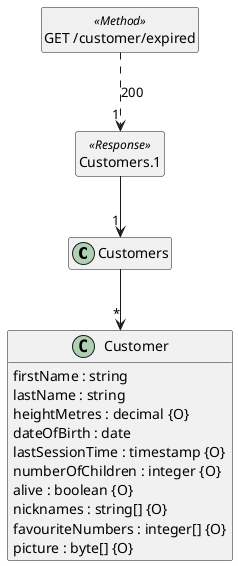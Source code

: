 @startuml
hide <<Method>> circle
hide <<Response>> circle
hide <<Parameter>> circle
hide empty methods
hide empty fields
set namespaceSeparator none

class "Customers" {
}

class "Customer" {
  firstName : string
  lastName : string
  heightMetres : decimal {O}
  dateOfBirth : date
  lastSessionTime : timestamp {O}
  numberOfChildren : integer {O}
  alive : boolean {O}
  nicknames : string[] {O}
  favouriteNumbers : integer[] {O}
  picture : byte[] {O}
}

class "Customers.1" <<Response>> {
}

class "GET /customer/expired" <<Method>> {
}

"Customers" --> "*" "Customer"

"Customers.1" --> "1" "Customers"

"GET /customer/expired" ..> "1" "Customers.1"  :  "200"

@enduml